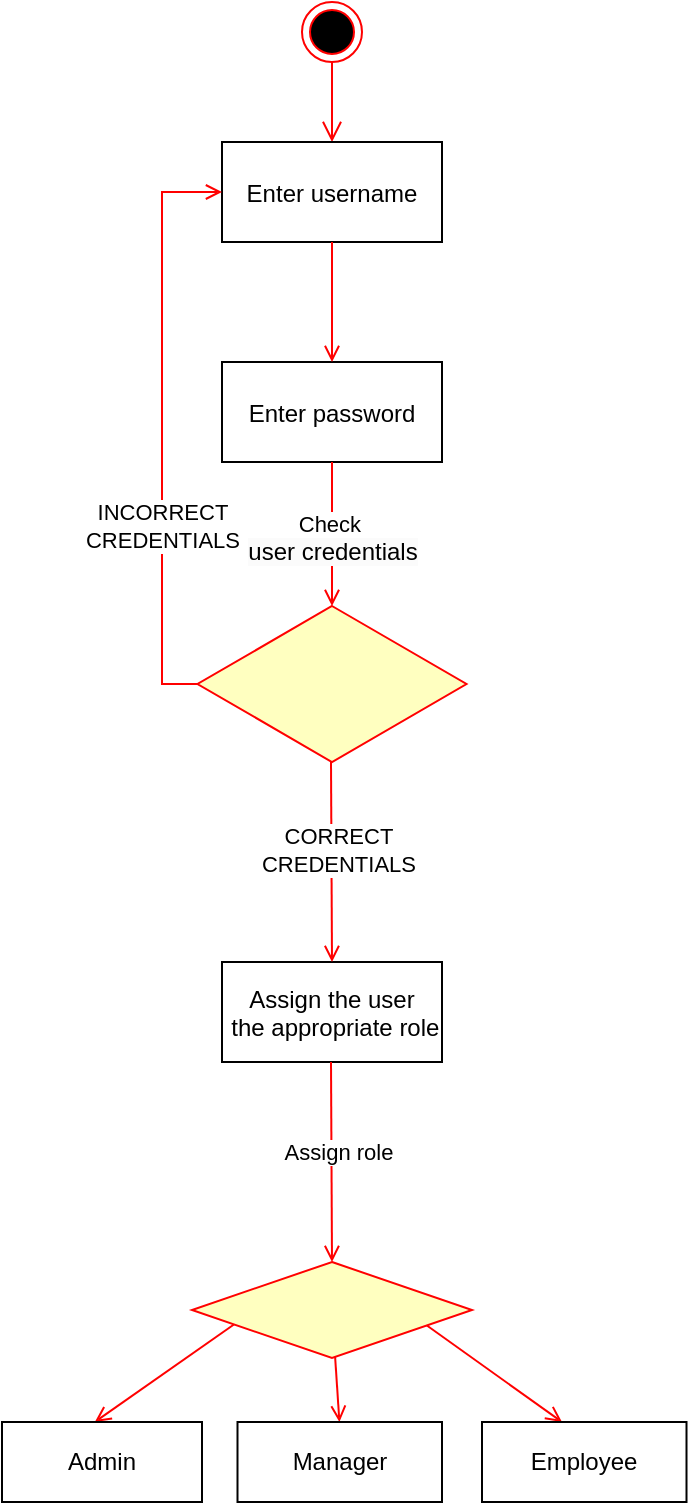 <mxfile version="22.1.17" type="github">
  <diagram name="Page-1" id="e7e014a7-5840-1c2e-5031-d8a46d1fe8dd">
    <mxGraphModel dx="1160" dy="494" grid="1" gridSize="10" guides="1" tooltips="1" connect="1" arrows="1" fold="1" page="1" pageScale="1" pageWidth="1169" pageHeight="826" background="none" math="0" shadow="0">
      <root>
        <mxCell id="0" />
        <mxCell id="1" parent="0" />
        <mxCell id="20" value="" style="endArrow=open;strokeColor=#FF0000;endFill=1;rounded=0" parent="1" edge="1">
          <mxGeometry relative="1" as="geometry">
            <mxPoint x="167.753" y="750" as="sourcePoint" />
            <mxPoint x="96.42" y="800" as="targetPoint" />
          </mxGeometry>
        </mxCell>
        <mxCell id="jbMA10MFHVVsldIOurT2-54" value="" style="edgeStyle=elbowEdgeStyle;elbow=horizontal;verticalAlign=bottom;endArrow=open;endSize=8;strokeColor=#FF0000;endFill=1;rounded=0" parent="1" target="jbMA10MFHVVsldIOurT2-55" edge="1">
          <mxGeometry x="100" y="40" as="geometry">
            <mxPoint x="215" y="160" as="targetPoint" />
            <mxPoint x="215" y="120" as="sourcePoint" />
          </mxGeometry>
        </mxCell>
        <mxCell id="jbMA10MFHVVsldIOurT2-55" value="Enter username" style="" parent="1" vertex="1">
          <mxGeometry x="160" y="160" width="110" height="50" as="geometry" />
        </mxCell>
        <mxCell id="jbMA10MFHVVsldIOurT2-56" value="Enter password" style="" parent="1" vertex="1">
          <mxGeometry x="160" y="270" width="110" height="50" as="geometry" />
        </mxCell>
        <mxCell id="jbMA10MFHVVsldIOurT2-57" value="" style="endArrow=open;strokeColor=#FF0000;endFill=1;rounded=0" parent="1" source="jbMA10MFHVVsldIOurT2-55" target="jbMA10MFHVVsldIOurT2-56" edge="1">
          <mxGeometry relative="1" as="geometry" />
        </mxCell>
        <mxCell id="jbMA10MFHVVsldIOurT2-58" value="Assign the user&#xa; the appropriate role" style="" parent="1" vertex="1">
          <mxGeometry x="160" y="570" width="110" height="50" as="geometry" />
        </mxCell>
        <mxCell id="jbMA10MFHVVsldIOurT2-59" value="" style="endArrow=open;strokeColor=#FF0000;endFill=1;rounded=0" parent="1" source="jbMA10MFHVVsldIOurT2-63" edge="1">
          <mxGeometry relative="1" as="geometry">
            <mxPoint x="215.5" y="392" as="targetPoint" />
          </mxGeometry>
        </mxCell>
        <mxCell id="jbMA10MFHVVsldIOurT2-60" value="" style="edgeStyle=elbowEdgeStyle;elbow=horizontal;strokeColor=#FF0000;endArrow=open;endFill=1;rounded=0;exitX=0;exitY=0.5;exitDx=0;exitDy=0;" parent="1" source="jbMA10MFHVVsldIOurT2-63" target="jbMA10MFHVVsldIOurT2-55" edge="1">
          <mxGeometry width="100" height="100" relative="1" as="geometry">
            <mxPoint x="260" y="340" as="sourcePoint" />
            <mxPoint x="360" y="240" as="targetPoint" />
            <Array as="points">
              <mxPoint x="130" y="300" />
            </Array>
          </mxGeometry>
        </mxCell>
        <mxCell id="jbMA10MFHVVsldIOurT2-61" value="INCORRECT&lt;br&gt;CREDENTIALS" style="edgeLabel;html=1;align=center;verticalAlign=middle;resizable=0;points=[];" parent="jbMA10MFHVVsldIOurT2-60" vertex="1" connectable="0">
          <mxGeometry x="-0.423" y="-1" relative="1" as="geometry">
            <mxPoint x="-1" y="-13" as="offset" />
          </mxGeometry>
        </mxCell>
        <mxCell id="jbMA10MFHVVsldIOurT2-62" value="" style="endArrow=open;strokeColor=#FF0000;endFill=1;rounded=0" parent="1" source="jbMA10MFHVVsldIOurT2-56" target="jbMA10MFHVVsldIOurT2-63" edge="1">
          <mxGeometry relative="1" as="geometry">
            <mxPoint x="379.5" y="448" as="sourcePoint" />
            <mxPoint x="380" y="520" as="targetPoint" />
          </mxGeometry>
        </mxCell>
        <mxCell id="dx9FkUcG9XLxz2GU_f3n-20" value="Check&amp;nbsp;&lt;br style=&quot;border-color: var(--border-color); padding: 0px; margin: 0px; font-size: 12px; background-color: rgb(251, 251, 251);&quot;&gt;&lt;span style=&quot;font-size: 12px; background-color: rgb(251, 251, 251);&quot;&gt;user credentials&lt;/span&gt;" style="edgeLabel;html=1;align=center;verticalAlign=middle;resizable=0;points=[];" vertex="1" connectable="0" parent="jbMA10MFHVVsldIOurT2-62">
          <mxGeometry x="0.05" relative="1" as="geometry">
            <mxPoint as="offset" />
          </mxGeometry>
        </mxCell>
        <mxCell id="jbMA10MFHVVsldIOurT2-63" value="" style="rhombus;fillColor=#ffffc0;strokeColor=#ff0000;" parent="1" vertex="1">
          <mxGeometry x="147.75" y="392" width="134.5" height="78" as="geometry" />
        </mxCell>
        <mxCell id="jbMA10MFHVVsldIOurT2-64" value="" style="endArrow=open;strokeColor=#FF0000;endFill=1;rounded=0;entryX=0.5;entryY=0;entryDx=0;entryDy=0;" parent="1" target="jbMA10MFHVVsldIOurT2-58" edge="1">
          <mxGeometry relative="1" as="geometry">
            <mxPoint x="214.5" y="470" as="sourcePoint" />
            <mxPoint x="214.5" y="542" as="targetPoint" />
          </mxGeometry>
        </mxCell>
        <mxCell id="jbMA10MFHVVsldIOurT2-65" value="Text" style="edgeLabel;html=1;align=center;verticalAlign=middle;resizable=0;points=[];" parent="jbMA10MFHVVsldIOurT2-64" vertex="1" connectable="0">
          <mxGeometry x="-0.064" y="2" relative="1" as="geometry">
            <mxPoint as="offset" />
          </mxGeometry>
        </mxCell>
        <mxCell id="jbMA10MFHVVsldIOurT2-66" value="CORRECT&lt;br&gt;CREDENTIALS" style="edgeLabel;html=1;align=center;verticalAlign=middle;resizable=0;points=[];" parent="jbMA10MFHVVsldIOurT2-64" vertex="1" connectable="0">
          <mxGeometry x="-0.128" y="3" relative="1" as="geometry">
            <mxPoint as="offset" />
          </mxGeometry>
        </mxCell>
        <mxCell id="jbMA10MFHVVsldIOurT2-67" value="" style="endArrow=open;strokeColor=#FF0000;endFill=1;rounded=0" parent="1" source="dx9FkUcG9XLxz2GU_f3n-24" edge="1">
          <mxGeometry relative="1" as="geometry">
            <mxPoint x="218.372" y="748" as="sourcePoint" />
            <mxPoint x="218.71" y="800" as="targetPoint" />
          </mxGeometry>
        </mxCell>
        <mxCell id="jbMA10MFHVVsldIOurT2-68" value="" style="endArrow=open;strokeColor=#FF0000;endFill=1;rounded=0" parent="1" edge="1">
          <mxGeometry relative="1" as="geometry">
            <mxPoint x="330" y="800" as="targetPoint" />
            <mxPoint x="260" y="750" as="sourcePoint" />
          </mxGeometry>
        </mxCell>
        <mxCell id="jbMA10MFHVVsldIOurT2-70" value="" style="ellipse;html=1;shape=endState;fillColor=#000000;strokeColor=#ff0000;" parent="1" vertex="1">
          <mxGeometry x="200" y="90" width="30" height="30" as="geometry" />
        </mxCell>
        <mxCell id="jbMA10MFHVVsldIOurT2-71" value="Admin" style="html=1;whiteSpace=wrap;" parent="1" vertex="1">
          <mxGeometry x="50" y="800" width="100" height="40" as="geometry" />
        </mxCell>
        <mxCell id="jbMA10MFHVVsldIOurT2-74" value="Manager" style="html=1;whiteSpace=wrap;" parent="1" vertex="1">
          <mxGeometry x="167.75" y="800" width="102.25" height="40" as="geometry" />
        </mxCell>
        <mxCell id="jbMA10MFHVVsldIOurT2-75" value="Employee" style="html=1;whiteSpace=wrap;" parent="1" vertex="1">
          <mxGeometry x="290" y="800" width="102.25" height="40" as="geometry" />
        </mxCell>
        <mxCell id="dx9FkUcG9XLxz2GU_f3n-21" value="" style="endArrow=open;strokeColor=#FF0000;endFill=1;rounded=0;entryX=0.5;entryY=0;entryDx=0;entryDy=0;" edge="1" parent="1">
          <mxGeometry relative="1" as="geometry">
            <mxPoint x="214.5" y="620" as="sourcePoint" />
            <mxPoint x="215" y="720" as="targetPoint" />
          </mxGeometry>
        </mxCell>
        <mxCell id="dx9FkUcG9XLxz2GU_f3n-26" value="Assign role" style="edgeLabel;html=1;align=center;verticalAlign=middle;resizable=0;points=[];" vertex="1" connectable="0" parent="dx9FkUcG9XLxz2GU_f3n-21">
          <mxGeometry x="-0.1" y="3" relative="1" as="geometry">
            <mxPoint as="offset" />
          </mxGeometry>
        </mxCell>
        <mxCell id="dx9FkUcG9XLxz2GU_f3n-25" value="" style="endArrow=open;strokeColor=#FF0000;endFill=1;rounded=0" edge="1" parent="1" target="dx9FkUcG9XLxz2GU_f3n-24">
          <mxGeometry relative="1" as="geometry">
            <mxPoint x="218.372" y="748" as="sourcePoint" />
            <mxPoint x="218.71" y="800" as="targetPoint" />
          </mxGeometry>
        </mxCell>
        <mxCell id="dx9FkUcG9XLxz2GU_f3n-24" value="" style="rhombus;fillColor=#ffffc0;strokeColor=#ff0000;" vertex="1" parent="1">
          <mxGeometry x="145" y="720" width="140" height="48" as="geometry" />
        </mxCell>
      </root>
    </mxGraphModel>
  </diagram>
</mxfile>
